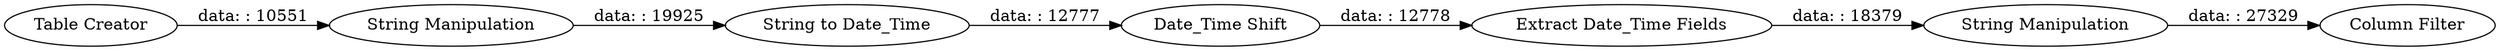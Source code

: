 digraph {
	"6271477010034020735_1" [label="Table Creator"]
	"6271477010034020735_5" [label="Extract Date_Time Fields"]
	"6271477010034020735_2" [label="String Manipulation"]
	"6271477010034020735_4" [label="Date_Time Shift"]
	"6271477010034020735_7" [label="Column Filter"]
	"6271477010034020735_3" [label="String to Date_Time"]
	"6271477010034020735_6" [label="String Manipulation"]
	"6271477010034020735_6" -> "6271477010034020735_7" [label="data: : 27329"]
	"6271477010034020735_4" -> "6271477010034020735_5" [label="data: : 12778"]
	"6271477010034020735_1" -> "6271477010034020735_2" [label="data: : 10551"]
	"6271477010034020735_3" -> "6271477010034020735_4" [label="data: : 12777"]
	"6271477010034020735_5" -> "6271477010034020735_6" [label="data: : 18379"]
	"6271477010034020735_2" -> "6271477010034020735_3" [label="data: : 19925"]
	rankdir=LR
}
